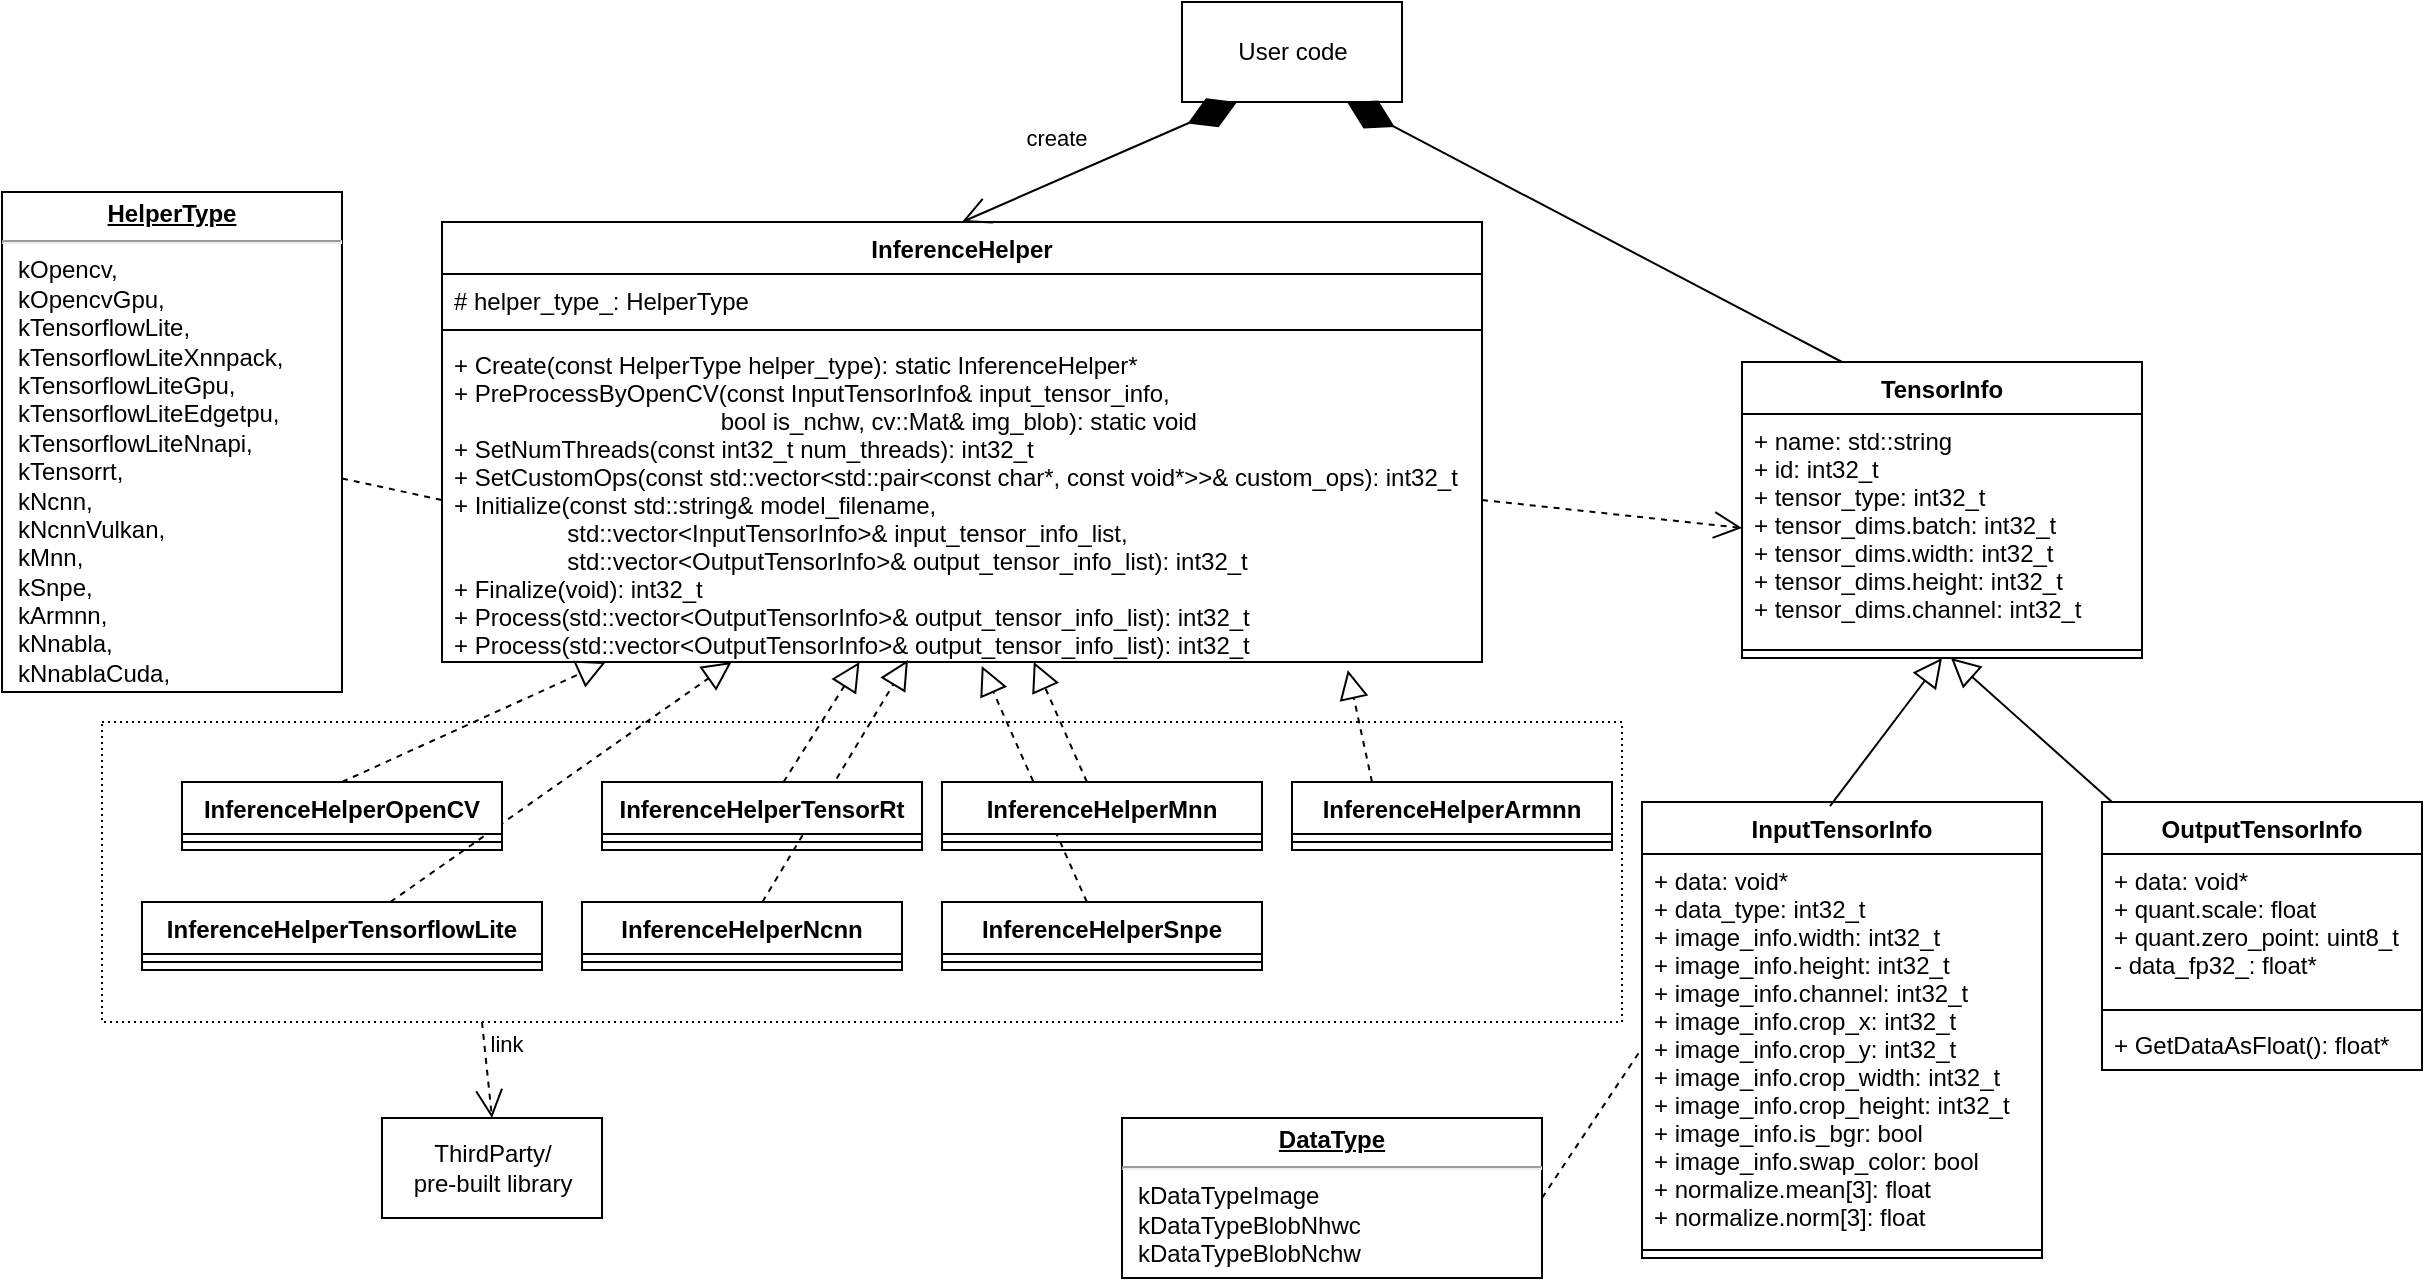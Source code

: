 <mxfile>
    <diagram id="2nVCpC3mRS13LhFPs2z5" name="Page-1">
        <mxGraphModel dx="1774" dy="1198" grid="1" gridSize="10" guides="1" tooltips="1" connect="1" arrows="1" fold="1" page="0" pageScale="1" pageWidth="827" pageHeight="1169" math="0" shadow="0">
            <root>
                <mxCell id="0"/>
                <mxCell id="1" parent="0"/>
                <mxCell id="48" value="" style="endArrow=block;dashed=1;endFill=0;endSize=12;html=1;" parent="1" source="39" target="46" edge="1">
                    <mxGeometry width="160" relative="1" as="geometry">
                        <mxPoint x="110" y="330" as="sourcePoint"/>
                        <mxPoint x="229.084" y="270" as="targetPoint"/>
                    </mxGeometry>
                </mxCell>
                <mxCell id="84" value="" style="endArrow=block;dashed=1;endFill=0;endSize=12;html=1;entryX=0.519;entryY=1.012;entryDx=0;entryDy=0;entryPerimeter=0;" parent="1" source="78" target="46" edge="1">
                    <mxGeometry width="160" relative="1" as="geometry">
                        <mxPoint x="478.529" y="290" as="sourcePoint"/>
                        <mxPoint x="509.2" y="228.866" as="targetPoint"/>
                    </mxGeometry>
                </mxCell>
                <mxCell id="50" value="" style="endArrow=block;dashed=1;endFill=0;endSize=12;html=1;entryX=0.448;entryY=0.994;entryDx=0;entryDy=0;entryPerimeter=0;" parent="1" source="35" target="46" edge="1">
                    <mxGeometry width="160" relative="1" as="geometry">
                        <mxPoint x="361.149" y="330" as="sourcePoint"/>
                        <mxPoint x="365.203" y="270" as="targetPoint"/>
                    </mxGeometry>
                </mxCell>
                <mxCell id="35" value="InferenceHelperNcnn" style="swimlane;fontStyle=1;align=center;verticalAlign=top;childLayout=stackLayout;horizontal=1;startSize=26;horizontalStack=0;resizeParent=1;resizeParentMax=0;resizeLast=0;collapsible=1;marginBottom=0;" parent="1" vertex="1">
                    <mxGeometry x="200" y="340" width="160" height="34" as="geometry"/>
                </mxCell>
                <mxCell id="36" value="" style="line;strokeWidth=1;fillColor=none;align=left;verticalAlign=middle;spacingTop=-1;spacingLeft=3;spacingRight=3;rotatable=0;labelPosition=right;points=[];portConstraint=eastwest;" parent="35" vertex="1">
                    <mxGeometry y="26" width="160" height="8" as="geometry"/>
                </mxCell>
                <mxCell id="74" value="" style="rounded=0;whiteSpace=wrap;html=1;fillColor=none;dashed=1;dashPattern=1 2;" parent="1" vertex="1">
                    <mxGeometry x="-40" y="250" width="760" height="150" as="geometry"/>
                </mxCell>
                <mxCell id="7" value="TensorInfo" style="swimlane;fontStyle=1;align=center;verticalAlign=top;childLayout=stackLayout;horizontal=1;startSize=26;horizontalStack=0;resizeParent=1;resizeParentMax=0;resizeLast=0;collapsible=1;marginBottom=0;" parent="1" vertex="1">
                    <mxGeometry x="780" y="70" width="200" height="148" as="geometry"/>
                </mxCell>
                <mxCell id="8" value="+ name: std::string&#10;+ id: int32_t&#10;+ tensor_type: int32_t&#10;+ tensor_dims.batch: int32_t&#10;+ tensor_dims.width: int32_t&#10;+ tensor_dims.height: int32_t&#10;+ tensor_dims.channel: int32_t&#10;" style="text;strokeColor=none;fillColor=none;align=left;verticalAlign=top;spacingLeft=4;spacingRight=4;overflow=hidden;rotatable=0;points=[[0,0.5],[1,0.5]];portConstraint=eastwest;" parent="7" vertex="1">
                    <mxGeometry y="26" width="200" height="114" as="geometry"/>
                </mxCell>
                <mxCell id="9" value="" style="line;strokeWidth=1;fillColor=none;align=left;verticalAlign=middle;spacingTop=-1;spacingLeft=3;spacingRight=3;rotatable=0;labelPosition=right;points=[];portConstraint=eastwest;" parent="7" vertex="1">
                    <mxGeometry y="140" width="200" height="8" as="geometry"/>
                </mxCell>
                <mxCell id="10" value="InputTensorInfo" style="swimlane;fontStyle=1;align=center;verticalAlign=top;childLayout=stackLayout;horizontal=1;startSize=26;horizontalStack=0;resizeParent=1;resizeParentMax=0;resizeLast=0;collapsible=1;marginBottom=0;" parent="1" vertex="1">
                    <mxGeometry x="730" y="290" width="200" height="228" as="geometry"/>
                </mxCell>
                <mxCell id="11" value="+ data: void*&#10;+ data_type: int32_t&#10;+ image_info.width: int32_t&#10;+ image_info.height: int32_t&#10;+ image_info.channel: int32_t&#10;+ image_info.crop_x: int32_t&#10;+ image_info.crop_y: int32_t&#10;+ image_info.crop_width: int32_t&#10;+ image_info.crop_height: int32_t&#10;+ image_info.is_bgr: bool&#10;+ image_info.swap_color: bool&#10;+ normalize.mean[3]: float&#10;+ normalize.norm[3]: float" style="text;strokeColor=none;fillColor=none;align=left;verticalAlign=top;spacingLeft=4;spacingRight=4;overflow=hidden;rotatable=0;points=[[0,0.5],[1,0.5]];portConstraint=eastwest;" parent="10" vertex="1">
                    <mxGeometry y="26" width="200" height="194" as="geometry"/>
                </mxCell>
                <mxCell id="12" value="" style="line;strokeWidth=1;fillColor=none;align=left;verticalAlign=middle;spacingTop=-1;spacingLeft=3;spacingRight=3;rotatable=0;labelPosition=right;points=[];portConstraint=eastwest;" parent="10" vertex="1">
                    <mxGeometry y="220" width="200" height="8" as="geometry"/>
                </mxCell>
                <mxCell id="17" value="OutputTensorInfo" style="swimlane;fontStyle=1;align=center;verticalAlign=top;childLayout=stackLayout;horizontal=1;startSize=26;horizontalStack=0;resizeParent=1;resizeParentMax=0;resizeLast=0;collapsible=1;marginBottom=0;" parent="1" vertex="1">
                    <mxGeometry x="960" y="290" width="160" height="134" as="geometry"/>
                </mxCell>
                <mxCell id="18" value="+ data: void*&#10;+ quant.scale: float&#10;+ quant.zero_point: uint8_t&#10;- data_fp32_: float*" style="text;strokeColor=none;fillColor=none;align=left;verticalAlign=top;spacingLeft=4;spacingRight=4;overflow=hidden;rotatable=0;points=[[0,0.5],[1,0.5]];portConstraint=eastwest;" parent="17" vertex="1">
                    <mxGeometry y="26" width="160" height="74" as="geometry"/>
                </mxCell>
                <mxCell id="19" value="" style="line;strokeWidth=1;fillColor=none;align=left;verticalAlign=middle;spacingTop=-1;spacingLeft=3;spacingRight=3;rotatable=0;labelPosition=right;points=[];portConstraint=eastwest;" parent="17" vertex="1">
                    <mxGeometry y="100" width="160" height="8" as="geometry"/>
                </mxCell>
                <mxCell id="20" value="+ GetDataAsFloat(): float*" style="text;strokeColor=none;fillColor=none;align=left;verticalAlign=top;spacingLeft=4;spacingRight=4;overflow=hidden;rotatable=0;points=[[0,0.5],[1,0.5]];portConstraint=eastwest;" parent="17" vertex="1">
                    <mxGeometry y="108" width="160" height="26" as="geometry"/>
                </mxCell>
                <mxCell id="21" value="" style="endArrow=block;endFill=0;endSize=12;html=1;entryX=0.5;entryY=1;entryDx=0;entryDy=0;exitX=0.47;exitY=0.009;exitDx=0;exitDy=0;exitPerimeter=0;" parent="1" source="10" target="7" edge="1">
                    <mxGeometry width="160" relative="1" as="geometry">
                        <mxPoint x="530" y="420" as="sourcePoint"/>
                        <mxPoint x="690" y="420" as="targetPoint"/>
                    </mxGeometry>
                </mxCell>
                <mxCell id="22" value="" style="endArrow=block;endFill=0;endSize=12;html=1;" parent="1" source="17" target="9" edge="1">
                    <mxGeometry width="160" relative="1" as="geometry">
                        <mxPoint x="884" y="391.962" as="sourcePoint"/>
                        <mxPoint x="1000" y="250" as="targetPoint"/>
                    </mxGeometry>
                </mxCell>
                <mxCell id="31" value="InferenceHelperMnn" style="swimlane;fontStyle=1;align=center;verticalAlign=top;childLayout=stackLayout;horizontal=1;startSize=26;horizontalStack=0;resizeParent=1;resizeParentMax=0;resizeLast=0;collapsible=1;marginBottom=0;" parent="1" vertex="1">
                    <mxGeometry x="380" y="280" width="160" height="34" as="geometry"/>
                </mxCell>
                <mxCell id="33" value="" style="line;strokeWidth=1;fillColor=none;align=left;verticalAlign=middle;spacingTop=-1;spacingLeft=3;spacingRight=3;rotatable=0;labelPosition=right;points=[];portConstraint=eastwest;" parent="31" vertex="1">
                    <mxGeometry y="26" width="160" height="8" as="geometry"/>
                </mxCell>
                <mxCell id="37" value="InferenceHelperOpenCV" style="swimlane;fontStyle=1;align=center;verticalAlign=top;childLayout=stackLayout;horizontal=1;startSize=26;horizontalStack=0;resizeParent=1;resizeParentMax=0;resizeLast=0;collapsible=1;marginBottom=0;" parent="1" vertex="1">
                    <mxGeometry y="280" width="160" height="34" as="geometry"/>
                </mxCell>
                <mxCell id="38" value="" style="line;strokeWidth=1;fillColor=none;align=left;verticalAlign=middle;spacingTop=-1;spacingLeft=3;spacingRight=3;rotatable=0;labelPosition=right;points=[];portConstraint=eastwest;" parent="37" vertex="1">
                    <mxGeometry y="26" width="160" height="8" as="geometry"/>
                </mxCell>
                <mxCell id="39" value="InferenceHelperTensorflowLite" style="swimlane;fontStyle=1;align=center;verticalAlign=top;childLayout=stackLayout;horizontal=1;startSize=26;horizontalStack=0;resizeParent=1;resizeParentMax=0;resizeLast=0;collapsible=1;marginBottom=0;" parent="1" vertex="1">
                    <mxGeometry x="-20" y="340" width="200" height="34" as="geometry"/>
                </mxCell>
                <mxCell id="40" value="" style="line;strokeWidth=1;fillColor=none;align=left;verticalAlign=middle;spacingTop=-1;spacingLeft=3;spacingRight=3;rotatable=0;labelPosition=right;points=[];portConstraint=eastwest;" parent="39" vertex="1">
                    <mxGeometry y="26" width="200" height="8" as="geometry"/>
                </mxCell>
                <mxCell id="41" value="InferenceHelperTensorRt" style="swimlane;fontStyle=1;align=center;verticalAlign=top;childLayout=stackLayout;horizontal=1;startSize=26;horizontalStack=0;resizeParent=1;resizeParentMax=0;resizeLast=0;collapsible=1;marginBottom=0;" parent="1" vertex="1">
                    <mxGeometry x="210" y="280" width="160" height="34" as="geometry"/>
                </mxCell>
                <mxCell id="42" value="" style="line;strokeWidth=1;fillColor=none;align=left;verticalAlign=middle;spacingTop=-1;spacingLeft=3;spacingRight=3;rotatable=0;labelPosition=right;points=[];portConstraint=eastwest;" parent="41" vertex="1">
                    <mxGeometry y="26" width="160" height="8" as="geometry"/>
                </mxCell>
                <mxCell id="43" value="InferenceHelper" style="swimlane;fontStyle=1;align=center;verticalAlign=top;childLayout=stackLayout;horizontal=1;startSize=26;horizontalStack=0;resizeParent=1;resizeParentMax=0;resizeLast=0;collapsible=1;marginBottom=0;" parent="1" vertex="1">
                    <mxGeometry x="130" width="520" height="220" as="geometry"/>
                </mxCell>
                <mxCell id="44" value="# helper_type_: HelperType" style="text;strokeColor=none;fillColor=none;align=left;verticalAlign=top;spacingLeft=4;spacingRight=4;overflow=hidden;rotatable=0;points=[[0,0.5],[1,0.5]];portConstraint=eastwest;" parent="43" vertex="1">
                    <mxGeometry y="26" width="520" height="24" as="geometry"/>
                </mxCell>
                <mxCell id="45" value="" style="line;strokeWidth=1;fillColor=none;align=left;verticalAlign=middle;spacingTop=-1;spacingLeft=3;spacingRight=3;rotatable=0;labelPosition=right;points=[];portConstraint=eastwest;" parent="43" vertex="1">
                    <mxGeometry y="50" width="520" height="8" as="geometry"/>
                </mxCell>
                <mxCell id="46" value="+ Create(const HelperType helper_type): static InferenceHelper*&#10;+ PreProcessByOpenCV(const InputTensorInfo&amp; input_tensor_info,&#10;                                        bool is_nchw, cv::Mat&amp; img_blob): static void&#10;+ SetNumThreads(const int32_t num_threads): int32_t&#10;+ SetCustomOps(const std::vector&lt;std::pair&lt;const char*, const void*&gt;&gt;&amp; custom_ops): int32_t&#10;+ Initialize(const std::string&amp; model_filename, &#10;                 std::vector&lt;InputTensorInfo&gt;&amp; input_tensor_info_list, &#10;                 std::vector&lt;OutputTensorInfo&gt;&amp; output_tensor_info_list): int32_t&#10;+ Finalize(void): int32_t&#10;+ Process(std::vector&lt;OutputTensorInfo&gt;&amp; output_tensor_info_list): int32_t&#10;+ Process(std::vector&lt;OutputTensorInfo&gt;&amp; output_tensor_info_list): int32_t" style="text;strokeColor=none;fillColor=none;align=left;verticalAlign=top;spacingLeft=4;spacingRight=4;overflow=hidden;rotatable=0;points=[[0,0.5],[1,0.5]];portConstraint=eastwest;" parent="43" vertex="1">
                    <mxGeometry y="58" width="520" height="162" as="geometry"/>
                </mxCell>
                <mxCell id="47" value="" style="endArrow=block;dashed=1;endFill=0;endSize=12;html=1;exitX=0.5;exitY=0;exitDx=0;exitDy=0;" parent="1" source="37" target="46" edge="1">
                    <mxGeometry width="160" relative="1" as="geometry">
                        <mxPoint x="884" y="391.962" as="sourcePoint"/>
                        <mxPoint x="1010" y="258" as="targetPoint"/>
                    </mxGeometry>
                </mxCell>
                <mxCell id="49" value="" style="endArrow=block;dashed=1;endFill=0;endSize=12;html=1;" parent="1" source="41" target="46" edge="1">
                    <mxGeometry width="160" relative="1" as="geometry">
                        <mxPoint x="205.773" y="376" as="sourcePoint"/>
                        <mxPoint x="304.124" y="270" as="targetPoint"/>
                    </mxGeometry>
                </mxCell>
                <mxCell id="51" value="" style="endArrow=block;dashed=1;endFill=0;endSize=12;html=1;" parent="1" source="31" target="46" edge="1">
                    <mxGeometry width="160" relative="1" as="geometry">
                        <mxPoint x="461.237" y="376" as="sourcePoint"/>
                        <mxPoint x="406.598" y="270" as="targetPoint"/>
                    </mxGeometry>
                </mxCell>
                <mxCell id="52" value="&lt;p style=&quot;margin: 4px 0px 0px ; text-align: center&quot;&gt;&lt;b&gt;&lt;u&gt;HelperType&lt;/u&gt;&lt;/b&gt;&lt;br&gt;&lt;/p&gt;&lt;hr&gt;&lt;p style=&quot;margin: 0px ; margin-left: 8px&quot;&gt;kOpencv,&lt;/p&gt;&lt;p style=&quot;margin: 0px ; margin-left: 8px&quot;&gt;kOpencvGpu,&lt;/p&gt;&lt;p style=&quot;margin: 0px ; margin-left: 8px&quot;&gt;kTensorflowLite,&lt;/p&gt;&lt;p style=&quot;margin: 0px ; margin-left: 8px&quot;&gt;kTensorflowLiteXnnpack,&lt;/p&gt;&lt;p style=&quot;margin: 0px ; margin-left: 8px&quot;&gt;kTensorflowLiteGpu,&lt;/p&gt;&lt;p style=&quot;margin: 0px ; margin-left: 8px&quot;&gt;kTensorflowLiteEdgetpu,&lt;/p&gt;&lt;p style=&quot;margin: 0px ; margin-left: 8px&quot;&gt;kTensorflowLiteNnapi,&lt;/p&gt;&lt;p style=&quot;margin: 0px ; margin-left: 8px&quot;&gt;kTensorrt,&lt;/p&gt;&lt;p style=&quot;margin: 0px ; margin-left: 8px&quot;&gt;kNcnn,&lt;/p&gt;&lt;p style=&quot;margin: 0px ; margin-left: 8px&quot;&gt;kNcnnVulkan,&lt;/p&gt;&lt;p style=&quot;margin: 0px ; margin-left: 8px&quot;&gt;kMnn,&lt;/p&gt;&lt;p style=&quot;margin: 0px ; margin-left: 8px&quot;&gt;kSnpe,&lt;/p&gt;&lt;p style=&quot;margin: 0px ; margin-left: 8px&quot;&gt;kArmnn,&lt;/p&gt;&lt;p style=&quot;margin: 0px ; margin-left: 8px&quot;&gt;kNnabla,&lt;/p&gt;&lt;p style=&quot;margin: 0px ; margin-left: 8px&quot;&gt;kNnablaCuda,&lt;/p&gt;" style="verticalAlign=top;align=left;overflow=fill;fontSize=12;fontFamily=Helvetica;html=1;" parent="1" vertex="1">
                    <mxGeometry x="-90" y="-15" width="170" height="250" as="geometry"/>
                </mxCell>
                <mxCell id="54" value="&lt;p style=&quot;margin: 4px 0px 0px ; text-align: center&quot;&gt;&lt;b&gt;&lt;u&gt;DataType&lt;/u&gt;&lt;/b&gt;&lt;br&gt;&lt;/p&gt;&lt;hr&gt;&lt;p style=&quot;margin: 0px ; margin-left: 8px&quot;&gt;kDataTypeImage&lt;br&gt;&lt;/p&gt;&lt;p style=&quot;margin: 0px ; margin-left: 8px&quot;&gt;kDataTypeBlobNhwc&lt;br&gt;&lt;/p&gt;&lt;p style=&quot;margin: 0px ; margin-left: 8px&quot;&gt;kDataTypeBlobNchw&lt;br&gt;&lt;/p&gt;" style="verticalAlign=top;align=left;overflow=fill;fontSize=12;fontFamily=Helvetica;html=1;" parent="1" vertex="1">
                    <mxGeometry x="470" y="448" width="210" height="80" as="geometry"/>
                </mxCell>
                <mxCell id="60" value="" style="endArrow=none;dashed=1;html=1;entryX=0;entryY=0.5;entryDx=0;entryDy=0;" parent="1" source="52" target="46" edge="1">
                    <mxGeometry width="50" height="50" relative="1" as="geometry">
                        <mxPoint x="490" y="450" as="sourcePoint"/>
                        <mxPoint x="540" y="400" as="targetPoint"/>
                    </mxGeometry>
                </mxCell>
                <mxCell id="61" value="" style="endArrow=none;dashed=1;html=1;entryX=0;entryY=0.5;entryDx=0;entryDy=0;exitX=1;exitY=0.5;exitDx=0;exitDy=0;" parent="1" source="54" target="11" edge="1">
                    <mxGeometry width="50" height="50" relative="1" as="geometry">
                        <mxPoint x="48.558" y="270" as="sourcePoint"/>
                        <mxPoint x="110" y="199" as="targetPoint"/>
                    </mxGeometry>
                </mxCell>
                <mxCell id="62" value="User code" style="html=1;" parent="1" vertex="1">
                    <mxGeometry x="500" y="-110" width="110" height="50" as="geometry"/>
                </mxCell>
                <mxCell id="65" value="create" style="endArrow=diamondThin;endFill=1;endSize=24;html=1;exitX=0.5;exitY=0;exitDx=0;exitDy=0;startArrow=open;startFill=0;startSize=12;entryX=0.25;entryY=1;entryDx=0;entryDy=0;" parent="1" source="43" target="62" edge="1">
                    <mxGeometry x="-0.2" y="20" width="160" relative="1" as="geometry">
                        <mxPoint x="430" y="120" as="sourcePoint"/>
                        <mxPoint x="590" y="120" as="targetPoint"/>
                        <mxPoint as="offset"/>
                    </mxGeometry>
                </mxCell>
                <mxCell id="70" value="" style="endArrow=diamondThin;endFill=1;endSize=24;html=1;entryX=0.75;entryY=1;entryDx=0;entryDy=0;exitX=0.25;exitY=0;exitDx=0;exitDy=0;" parent="1" source="7" target="62" edge="1">
                    <mxGeometry width="160" relative="1" as="geometry">
                        <mxPoint x="430" y="120" as="sourcePoint"/>
                        <mxPoint x="590" y="120" as="targetPoint"/>
                    </mxGeometry>
                </mxCell>
                <mxCell id="72" value="" style="endArrow=open;endFill=1;endSize=12;html=1;entryX=0;entryY=0.5;entryDx=0;entryDy=0;exitX=1;exitY=0.5;exitDx=0;exitDy=0;dashed=1;" parent="1" source="46" target="8" edge="1">
                    <mxGeometry width="160" relative="1" as="geometry">
                        <mxPoint x="110" y="-130" as="sourcePoint"/>
                        <mxPoint x="270" y="-130" as="targetPoint"/>
                    </mxGeometry>
                </mxCell>
                <mxCell id="73" value="ThirdParty/&lt;br&gt;pre-built library" style="html=1;" parent="1" vertex="1">
                    <mxGeometry x="100" y="448" width="110" height="50" as="geometry"/>
                </mxCell>
                <mxCell id="76" value="link" style="endArrow=open;endFill=1;endSize=12;html=1;entryX=0.5;entryY=0;entryDx=0;entryDy=0;exitX=0.25;exitY=1;exitDx=0;exitDy=0;dashed=1;" parent="1" source="74" target="73" edge="1">
                    <mxGeometry x="-0.496" y="11" width="160" relative="1" as="geometry">
                        <mxPoint x="660" y="144" as="sourcePoint"/>
                        <mxPoint x="790" y="163" as="targetPoint"/>
                        <mxPoint as="offset"/>
                    </mxGeometry>
                </mxCell>
                <mxCell id="78" value="InferenceHelperSnpe" style="swimlane;fontStyle=1;align=center;verticalAlign=top;childLayout=stackLayout;horizontal=1;startSize=26;horizontalStack=0;resizeParent=1;resizeParentMax=0;resizeLast=0;collapsible=1;marginBottom=0;" parent="1" vertex="1">
                    <mxGeometry x="380" y="340" width="160" height="34" as="geometry"/>
                </mxCell>
                <mxCell id="79" value="" style="line;strokeWidth=1;fillColor=none;align=left;verticalAlign=middle;spacingTop=-1;spacingLeft=3;spacingRight=3;rotatable=0;labelPosition=right;points=[];portConstraint=eastwest;" parent="78" vertex="1">
                    <mxGeometry y="26" width="160" height="8" as="geometry"/>
                </mxCell>
                <mxCell id="80" value="InferenceHelperArmnn" style="swimlane;fontStyle=1;align=center;verticalAlign=top;childLayout=stackLayout;horizontal=1;startSize=26;horizontalStack=0;resizeParent=1;resizeParentMax=0;resizeLast=0;collapsible=1;marginBottom=0;" parent="1" vertex="1">
                    <mxGeometry x="555" y="280" width="160" height="34" as="geometry"/>
                </mxCell>
                <mxCell id="81" value="" style="line;strokeWidth=1;fillColor=none;align=left;verticalAlign=middle;spacingTop=-1;spacingLeft=3;spacingRight=3;rotatable=0;labelPosition=right;points=[];portConstraint=eastwest;" parent="80" vertex="1">
                    <mxGeometry y="26" width="160" height="8" as="geometry"/>
                </mxCell>
                <mxCell id="85" value="" style="endArrow=block;dashed=1;endFill=0;endSize=12;html=1;entryX=0.871;entryY=1.025;entryDx=0;entryDy=0;entryPerimeter=0;exitX=0.25;exitY=0;exitDx=0;exitDy=0;" parent="1" source="80" target="46" edge="1">
                    <mxGeometry width="160" relative="1" as="geometry">
                        <mxPoint x="467.637" y="350" as="sourcePoint"/>
                        <mxPoint x="450.96" y="230" as="targetPoint"/>
                    </mxGeometry>
                </mxCell>
            </root>
        </mxGraphModel>
    </diagram>
</mxfile>